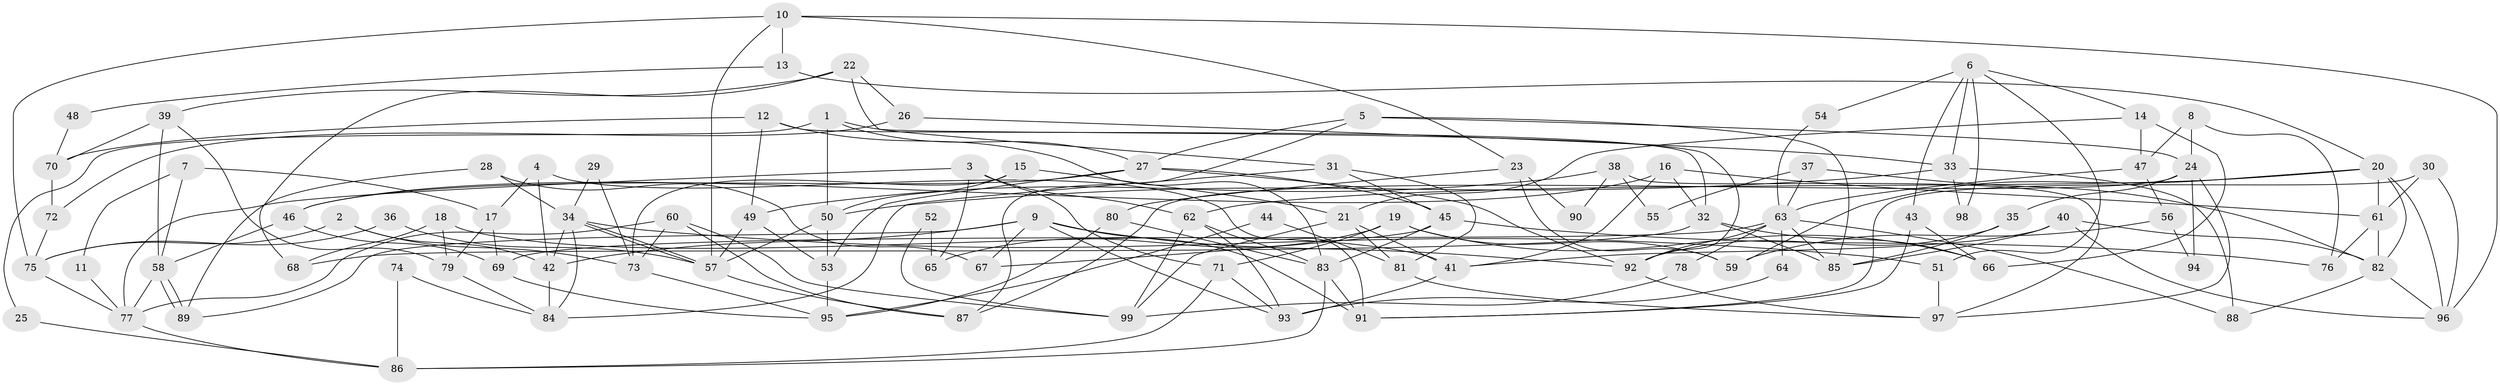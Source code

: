 // Generated by graph-tools (version 1.1) at 2025/11/02/27/25 16:11:22]
// undirected, 99 vertices, 198 edges
graph export_dot {
graph [start="1"]
  node [color=gray90,style=filled];
  1;
  2;
  3;
  4;
  5;
  6;
  7;
  8;
  9;
  10;
  11;
  12;
  13;
  14;
  15;
  16;
  17;
  18;
  19;
  20;
  21;
  22;
  23;
  24;
  25;
  26;
  27;
  28;
  29;
  30;
  31;
  32;
  33;
  34;
  35;
  36;
  37;
  38;
  39;
  40;
  41;
  42;
  43;
  44;
  45;
  46;
  47;
  48;
  49;
  50;
  51;
  52;
  53;
  54;
  55;
  56;
  57;
  58;
  59;
  60;
  61;
  62;
  63;
  64;
  65;
  66;
  67;
  68;
  69;
  70;
  71;
  72;
  73;
  74;
  75;
  76;
  77;
  78;
  79;
  80;
  81;
  82;
  83;
  84;
  85;
  86;
  87;
  88;
  89;
  90;
  91;
  92;
  93;
  94;
  95;
  96;
  97;
  98;
  99;
  1 -- 27;
  1 -- 92;
  1 -- 25;
  1 -- 50;
  2 -- 42;
  2 -- 75;
  2 -- 73;
  3 -- 71;
  3 -- 62;
  3 -- 65;
  3 -- 77;
  4 -- 17;
  4 -- 91;
  4 -- 42;
  5 -- 24;
  5 -- 27;
  5 -- 85;
  5 -- 87;
  6 -- 14;
  6 -- 33;
  6 -- 43;
  6 -- 51;
  6 -- 54;
  6 -- 98;
  7 -- 17;
  7 -- 58;
  7 -- 11;
  8 -- 24;
  8 -- 76;
  8 -- 47;
  9 -- 93;
  9 -- 67;
  9 -- 42;
  9 -- 89;
  9 -- 91;
  9 -- 92;
  10 -- 75;
  10 -- 96;
  10 -- 13;
  10 -- 23;
  10 -- 57;
  11 -- 77;
  12 -- 32;
  12 -- 49;
  12 -- 70;
  12 -- 83;
  13 -- 20;
  13 -- 48;
  14 -- 21;
  14 -- 47;
  14 -- 66;
  15 -- 73;
  15 -- 50;
  15 -- 21;
  16 -- 41;
  16 -- 61;
  16 -- 32;
  16 -- 46;
  17 -- 79;
  17 -- 69;
  18 -- 41;
  18 -- 68;
  18 -- 79;
  19 -- 66;
  19 -- 71;
  19 -- 59;
  19 -- 65;
  20 -- 62;
  20 -- 96;
  20 -- 59;
  20 -- 61;
  20 -- 82;
  21 -- 81;
  21 -- 41;
  21 -- 99;
  22 -- 39;
  22 -- 31;
  22 -- 26;
  22 -- 68;
  23 -- 59;
  23 -- 80;
  23 -- 90;
  24 -- 97;
  24 -- 87;
  24 -- 35;
  24 -- 94;
  25 -- 86;
  26 -- 33;
  26 -- 72;
  27 -- 53;
  27 -- 92;
  27 -- 45;
  27 -- 46;
  28 -- 89;
  28 -- 34;
  28 -- 67;
  29 -- 34;
  29 -- 73;
  30 -- 96;
  30 -- 91;
  30 -- 61;
  31 -- 84;
  31 -- 45;
  31 -- 81;
  32 -- 85;
  32 -- 66;
  32 -- 68;
  33 -- 88;
  33 -- 50;
  33 -- 98;
  34 -- 57;
  34 -- 57;
  34 -- 42;
  34 -- 51;
  34 -- 84;
  35 -- 85;
  35 -- 92;
  36 -- 57;
  36 -- 75;
  37 -- 82;
  37 -- 63;
  37 -- 55;
  38 -- 97;
  38 -- 49;
  38 -- 55;
  38 -- 90;
  39 -- 79;
  39 -- 58;
  39 -- 70;
  40 -- 85;
  40 -- 82;
  40 -- 41;
  40 -- 96;
  41 -- 93;
  42 -- 84;
  43 -- 66;
  43 -- 91;
  44 -- 81;
  44 -- 95;
  45 -- 83;
  45 -- 67;
  45 -- 76;
  46 -- 58;
  46 -- 69;
  47 -- 63;
  47 -- 56;
  48 -- 70;
  49 -- 53;
  49 -- 57;
  50 -- 57;
  50 -- 53;
  51 -- 97;
  52 -- 99;
  52 -- 65;
  53 -- 95;
  54 -- 63;
  56 -- 59;
  56 -- 94;
  57 -- 87;
  58 -- 89;
  58 -- 89;
  58 -- 77;
  60 -- 77;
  60 -- 87;
  60 -- 73;
  60 -- 99;
  61 -- 76;
  61 -- 82;
  62 -- 83;
  62 -- 99;
  62 -- 93;
  63 -- 92;
  63 -- 69;
  63 -- 64;
  63 -- 78;
  63 -- 85;
  63 -- 88;
  64 -- 93;
  69 -- 95;
  70 -- 72;
  71 -- 86;
  71 -- 93;
  72 -- 75;
  73 -- 95;
  74 -- 84;
  74 -- 86;
  75 -- 77;
  77 -- 86;
  78 -- 99;
  79 -- 84;
  80 -- 83;
  80 -- 95;
  81 -- 97;
  82 -- 88;
  82 -- 96;
  83 -- 91;
  83 -- 86;
  92 -- 97;
}
